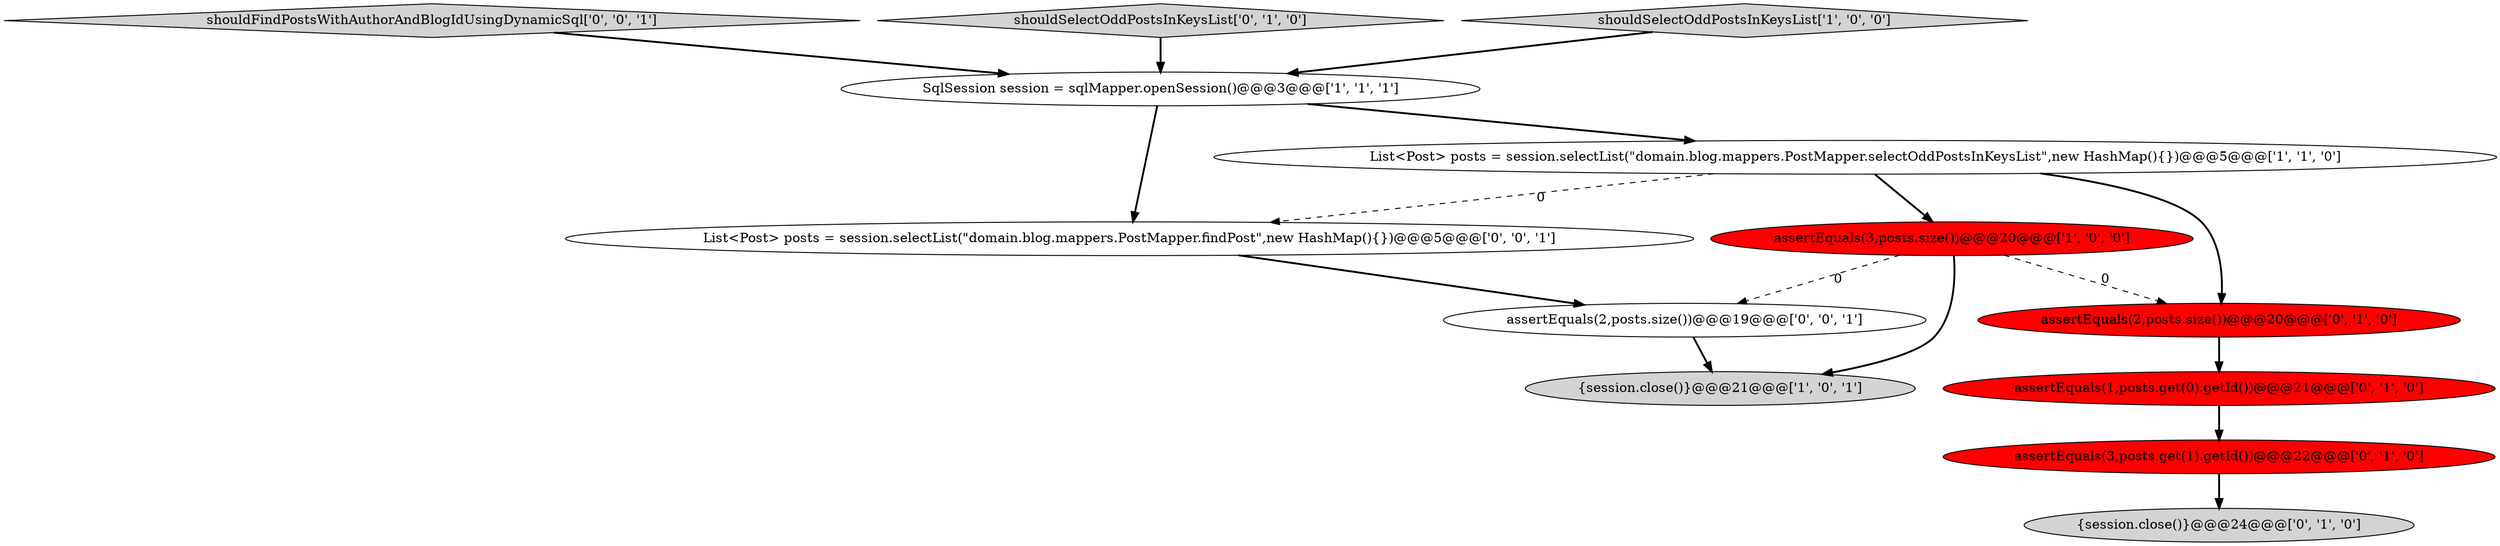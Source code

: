 digraph {
12 [style = filled, label = "shouldFindPostsWithAuthorAndBlogIdUsingDynamicSql['0', '0', '1']", fillcolor = lightgray, shape = diamond image = "AAA0AAABBB3BBB"];
3 [style = filled, label = "List<Post> posts = session.selectList(\"domain.blog.mappers.PostMapper.selectOddPostsInKeysList\",new HashMap(){})@@@5@@@['1', '1', '0']", fillcolor = white, shape = ellipse image = "AAA0AAABBB1BBB"];
6 [style = filled, label = "{session.close()}@@@24@@@['0', '1', '0']", fillcolor = lightgray, shape = ellipse image = "AAA0AAABBB2BBB"];
8 [style = filled, label = "assertEquals(2,posts.size())@@@20@@@['0', '1', '0']", fillcolor = red, shape = ellipse image = "AAA1AAABBB2BBB"];
2 [style = filled, label = "assertEquals(3,posts.size())@@@20@@@['1', '0', '0']", fillcolor = red, shape = ellipse image = "AAA1AAABBB1BBB"];
7 [style = filled, label = "assertEquals(3,posts.get(1).getId())@@@22@@@['0', '1', '0']", fillcolor = red, shape = ellipse image = "AAA1AAABBB2BBB"];
10 [style = filled, label = "assertEquals(2,posts.size())@@@19@@@['0', '0', '1']", fillcolor = white, shape = ellipse image = "AAA0AAABBB3BBB"];
11 [style = filled, label = "List<Post> posts = session.selectList(\"domain.blog.mappers.PostMapper.findPost\",new HashMap(){})@@@5@@@['0', '0', '1']", fillcolor = white, shape = ellipse image = "AAA0AAABBB3BBB"];
0 [style = filled, label = "SqlSession session = sqlMapper.openSession()@@@3@@@['1', '1', '1']", fillcolor = white, shape = ellipse image = "AAA0AAABBB1BBB"];
5 [style = filled, label = "assertEquals(1,posts.get(0).getId())@@@21@@@['0', '1', '0']", fillcolor = red, shape = ellipse image = "AAA1AAABBB2BBB"];
9 [style = filled, label = "shouldSelectOddPostsInKeysList['0', '1', '0']", fillcolor = lightgray, shape = diamond image = "AAA0AAABBB2BBB"];
4 [style = filled, label = "shouldSelectOddPostsInKeysList['1', '0', '0']", fillcolor = lightgray, shape = diamond image = "AAA0AAABBB1BBB"];
1 [style = filled, label = "{session.close()}@@@21@@@['1', '0', '1']", fillcolor = lightgray, shape = ellipse image = "AAA0AAABBB1BBB"];
0->3 [style = bold, label=""];
5->7 [style = bold, label=""];
0->11 [style = bold, label=""];
9->0 [style = bold, label=""];
3->2 [style = bold, label=""];
8->5 [style = bold, label=""];
10->1 [style = bold, label=""];
11->10 [style = bold, label=""];
12->0 [style = bold, label=""];
2->8 [style = dashed, label="0"];
3->8 [style = bold, label=""];
2->1 [style = bold, label=""];
3->11 [style = dashed, label="0"];
7->6 [style = bold, label=""];
4->0 [style = bold, label=""];
2->10 [style = dashed, label="0"];
}
